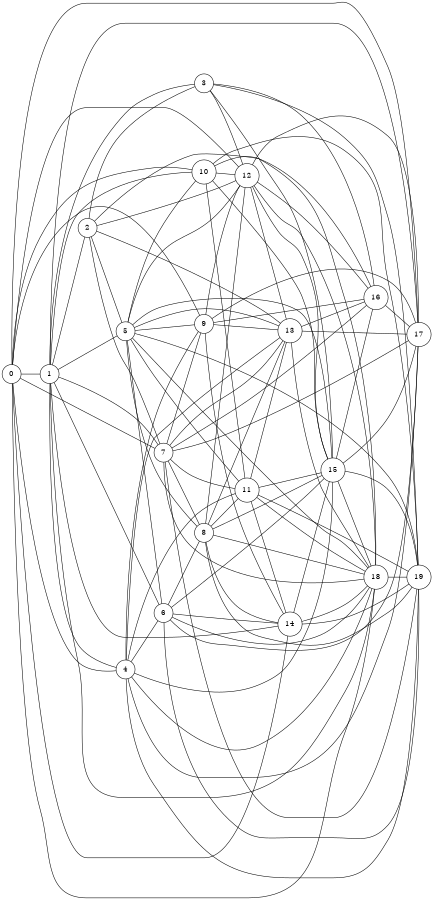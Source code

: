 graph unix {
	graph [ dpi = 300 ];
	node [shape=circle];
	size="6,6";
	rankdir="LR";

	0 -- 1
	0 -- 4
	0 -- 7
	0 -- 9
	0 -- 10
	0 -- 12
	0 -- 14
	0 -- 17
	0 -- 18
	1 -- 2
	1 -- 3
	1 -- 4
	1 -- 5
	1 -- 6
	1 -- 7
	1 -- 10
	1 -- 14
	1 -- 17
	1 -- 18
	2 -- 3
	2 -- 5
	2 -- 7
	2 -- 12
	2 -- 13
	2 -- 18
	3 -- 12
	3 -- 15
	3 -- 16
	3 -- 19
	4 -- 6
	4 -- 9
	4 -- 11
	4 -- 13
	4 -- 15
	4 -- 17
	4 -- 18
	4 -- 19
	5 -- 6
	5 -- 8
	5 -- 9
	5 -- 10
	5 -- 11
	5 -- 12
	5 -- 13
	5 -- 15
	5 -- 18
	5 -- 19
	6 -- 8
	6 -- 14
	6 -- 15
	6 -- 17
	6 -- 18
	6 -- 19
	7 -- 8
	7 -- 9
	7 -- 11
	7 -- 13
	7 -- 16
	7 -- 17
	7 -- 18
	7 -- 19
	8 -- 11
	8 -- 12
	8 -- 13
	8 -- 14
	8 -- 15
	8 -- 18
	8 -- 19
	9 -- 12
	9 -- 13
	9 -- 14
	9 -- 16
	9 -- 17
	10 -- 11
	10 -- 12
	10 -- 15
	10 -- 16
	10 -- 19
	11 -- 13
	11 -- 14
	11 -- 15
	11 -- 18
	11 -- 19
	12 -- 13
	12 -- 15
	12 -- 16
	12 -- 17
	12 -- 18
	13 -- 16
	13 -- 17
	13 -- 18
	14 -- 15
	14 -- 18
	14 -- 19
	15 -- 16
	15 -- 17
	15 -- 18
	15 -- 19
	16 -- 17
	18 -- 19
}
